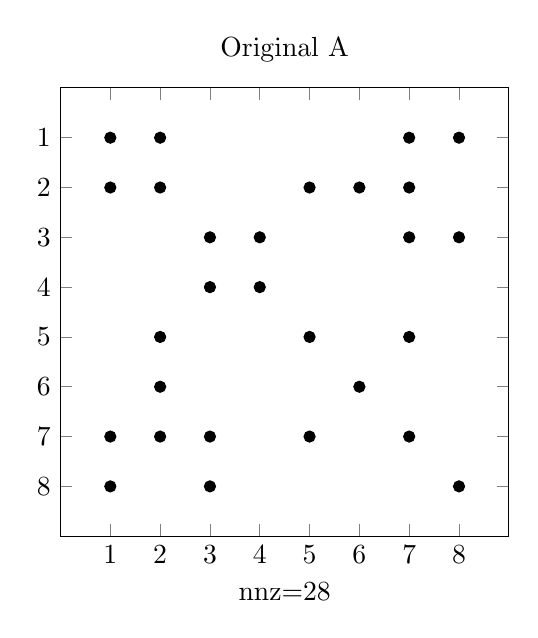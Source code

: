 \begin{tikzpicture}
    \begin{axis}
        [   unit vector ratio* = 1 1 1
        ,   y dir = reverse
        ,   xmin = 0
        ,   ymin = 0
        ,   xmax = 9
        ,   ymax = 9
        ,   xlabel = {nnz=28}
        ,   xtick = {1,2,3,4,5,6,7,8}
        ,   ytick = {1,2,3,4,5,6,7,8}
        ,   title = {Original A}
        ]
        \addplot[only marks] coordinates {
(1,1)(1,2)(1,7)(1,8)(2,1)(2,2)(2,5)(2,6)(2,7)(3,3)(3,4)(3,7)(3,8)(4,3)(4,4)(5,2)(5,5)(5,7)(6,2)(6,6)(7,1)(7,2)(7,3)(7,5)(7,7)(8,1)(8,3)(8,8)
        };
    \end{axis}
\end{tikzpicture}